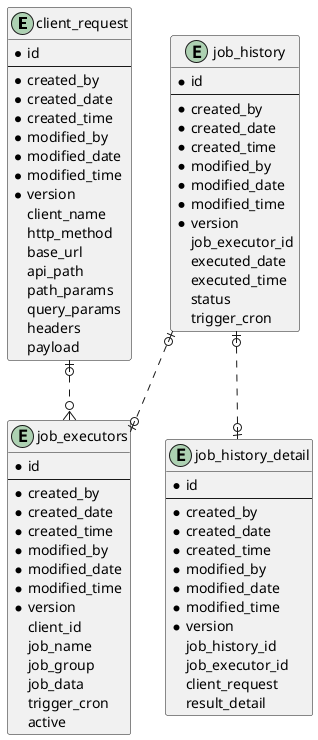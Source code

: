 @startuml

entity client_request {
  * id
  --
  * created_by
  * created_date
  * created_time
  * modified_by
  * modified_date
  * modified_time
  * version
  client_name
  http_method
  base_url
  api_path
  path_params
  query_params
  headers
  payload
}

entity job_executors {
  * id
  --
  * created_by
  * created_date
  * created_time
  * modified_by
  * modified_date
  * modified_time
  * version
  client_id
  job_name
  job_group
  job_data
  trigger_cron
  active
}

entity job_history {
  * id
  --
  * created_by
  * created_date
  * created_time
  * modified_by
  * modified_date
  * modified_time
  * version
  job_executor_id
  executed_date
  executed_time
  status
  trigger_cron
}

entity job_history_detail {
  * id
  --
  * created_by
  * created_date
  * created_time
  * modified_by
  * modified_date
  * modified_time
  * version
  job_history_id
  job_executor_id
  client_request
  result_detail
}

client_request |o..o{ job_executors
job_history |o..o| job_executors
job_history |o..o| job_history_detail
@enduml